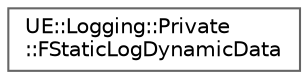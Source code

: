 digraph "Graphical Class Hierarchy"
{
 // INTERACTIVE_SVG=YES
 // LATEX_PDF_SIZE
  bgcolor="transparent";
  edge [fontname=Helvetica,fontsize=10,labelfontname=Helvetica,labelfontsize=10];
  node [fontname=Helvetica,fontsize=10,shape=box,height=0.2,width=0.4];
  rankdir="LR";
  Node0 [id="Node000000",label="UE::Logging::Private\l::FStaticLogDynamicData",height=0.2,width=0.4,color="grey40", fillcolor="white", style="filled",URL="$d8/dc1/structUE_1_1Logging_1_1Private_1_1FStaticLogDynamicData.html",tooltip="Data about a static log that is created on-demand."];
}
